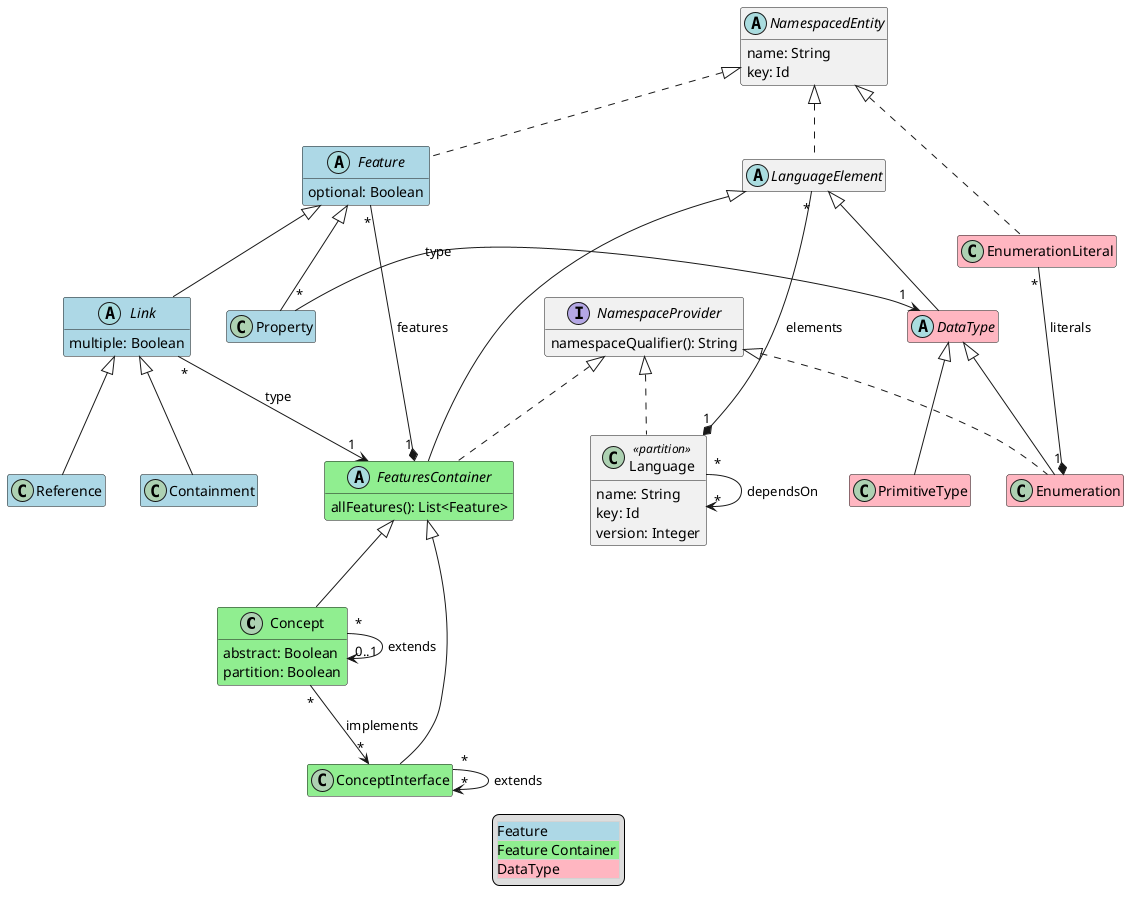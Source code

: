 @startuml
hide empty members

class Concept #LightGreen extends FeaturesContainer {
  abstract: Boolean
  partition: Boolean
}

class ConceptInterface #LightGreen extends FeaturesContainer

class Containment #LightBlue extends Link

abstract class DataType #LightPink extends LanguageElement

class Enumeration #LightPink extends DataType implements NamespaceProvider

class EnumerationLiteral #LightPink implements NamespacedEntity

abstract class Feature #LightBlue implements NamespacedEntity {
  optional: Boolean
}

abstract class FeaturesContainer #LightGreen extends LanguageElement implements NamespaceProvider {
  allFeatures(): List<Feature>
}

abstract class Link #LightBlue extends Feature {
  multiple: Boolean
}

class Language <<partition>> implements NamespaceProvider {
  name: String
  key: Id
  version: Integer
}

abstract class LanguageElement implements NamespacedEntity

abstract class NamespacedEntity {
  name: String
  key: Id
}

interface NamespaceProvider {
  namespaceQualifier(): String
}

class PrimitiveType #LightPink extends DataType

class Property #LightBlue extends Feature

class Reference #LightBlue extends Link

' relations:

Concept "*" -> "0..1" Concept: extends
Concept "*" --> "*" ConceptInterface: implements

ConceptInterface "*" --> "*" ConceptInterface: extends

EnumerationLiteral "*" -* "1" Enumeration : literals

Feature "*" -* "1" FeaturesContainer: features

Link "*" --> "1" FeaturesContainer: type

Language "*" --> "*" Language: dependsOn
LanguageElement "*" -* "1" Language: elements

Property "*" -> "1" DataType: type

legend
  <#LightGray,#LightGray>| <#LightBlue>Feature |
  | <#LightGreen>Feature Container |
  | <#LightPink>DataType |
end legend
@enduml
